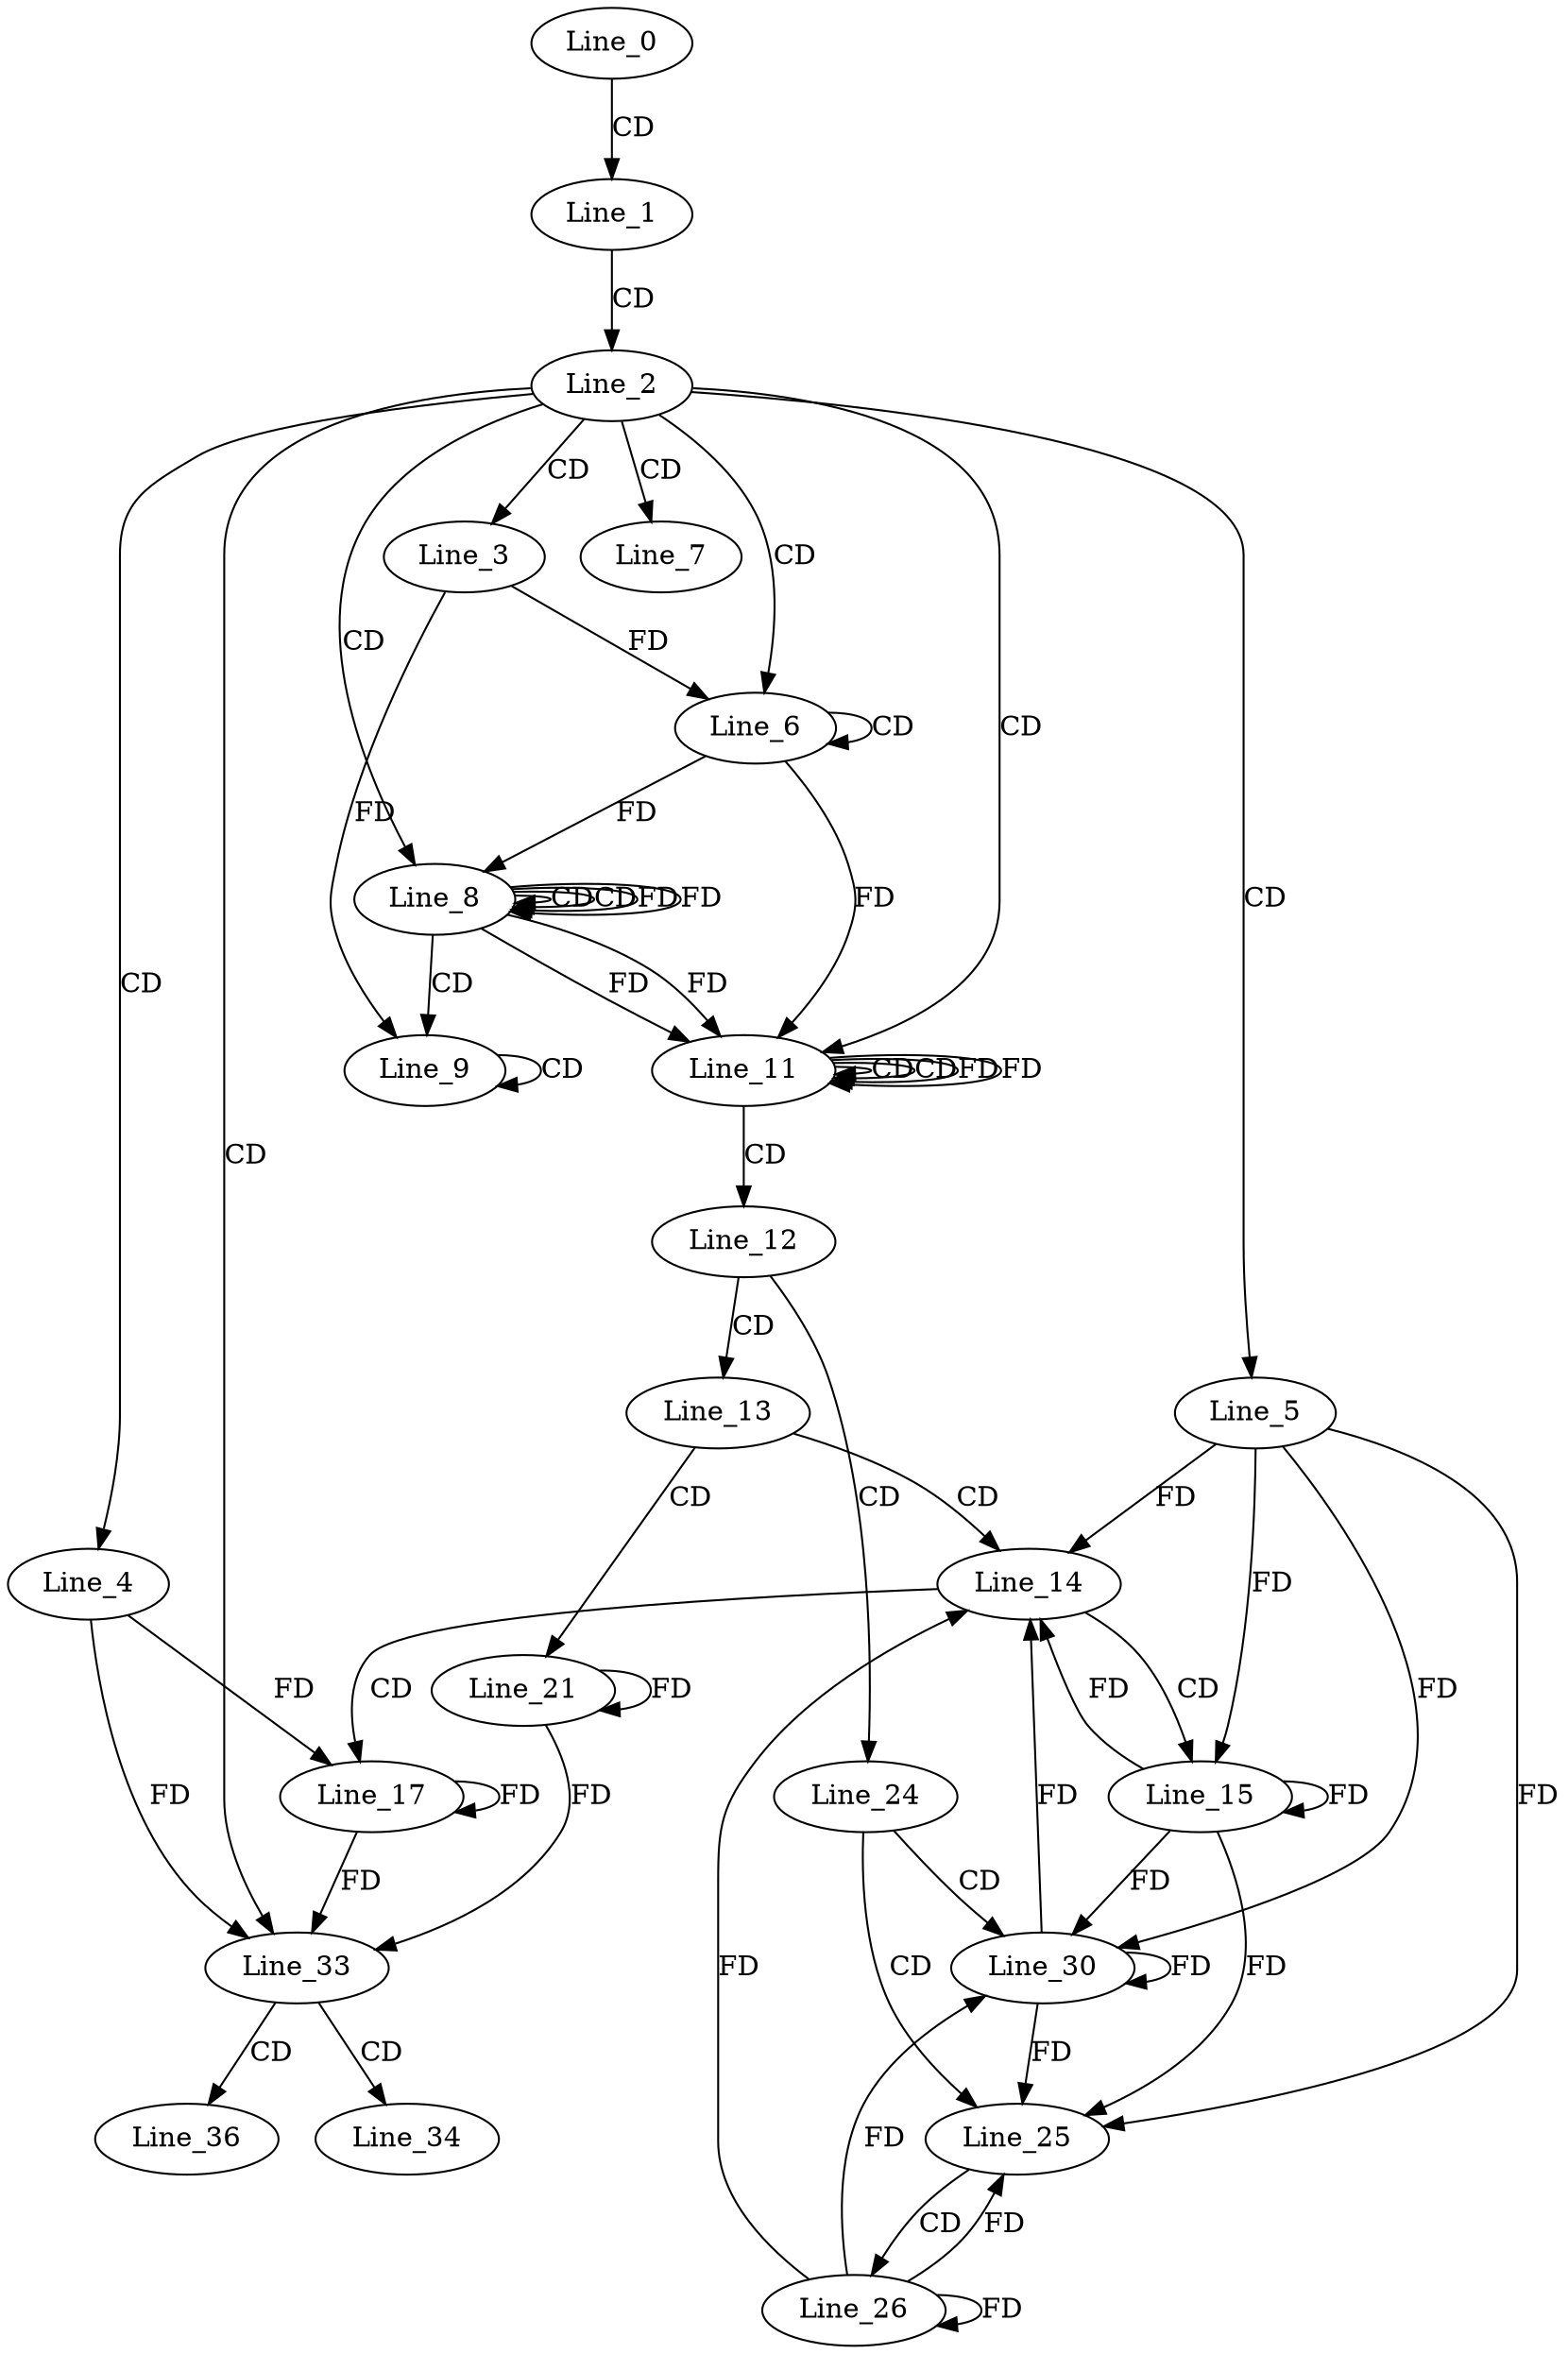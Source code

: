digraph G {
  Line_0;
  Line_1;
  Line_2;
  Line_3;
  Line_4;
  Line_5;
  Line_6;
  Line_6;
  Line_7;
  Line_8;
  Line_8;
  Line_8;
  Line_9;
  Line_9;
  Line_11;
  Line_11;
  Line_11;
  Line_12;
  Line_13;
  Line_14;
  Line_15;
  Line_17;
  Line_21;
  Line_24;
  Line_25;
  Line_26;
  Line_30;
  Line_33;
  Line_34;
  Line_36;
  Line_0 -> Line_1 [ label="CD" ];
  Line_1 -> Line_2 [ label="CD" ];
  Line_2 -> Line_3 [ label="CD" ];
  Line_2 -> Line_4 [ label="CD" ];
  Line_2 -> Line_5 [ label="CD" ];
  Line_2 -> Line_6 [ label="CD" ];
  Line_6 -> Line_6 [ label="CD" ];
  Line_3 -> Line_6 [ label="FD" ];
  Line_2 -> Line_7 [ label="CD" ];
  Line_2 -> Line_8 [ label="CD" ];
  Line_8 -> Line_8 [ label="CD" ];
  Line_6 -> Line_8 [ label="FD" ];
  Line_8 -> Line_8 [ label="CD" ];
  Line_8 -> Line_8 [ label="FD" ];
  Line_8 -> Line_9 [ label="CD" ];
  Line_9 -> Line_9 [ label="CD" ];
  Line_3 -> Line_9 [ label="FD" ];
  Line_2 -> Line_11 [ label="CD" ];
  Line_11 -> Line_11 [ label="CD" ];
  Line_8 -> Line_11 [ label="FD" ];
  Line_6 -> Line_11 [ label="FD" ];
  Line_11 -> Line_11 [ label="CD" ];
  Line_11 -> Line_11 [ label="FD" ];
  Line_8 -> Line_11 [ label="FD" ];
  Line_11 -> Line_12 [ label="CD" ];
  Line_12 -> Line_13 [ label="CD" ];
  Line_13 -> Line_14 [ label="CD" ];
  Line_5 -> Line_14 [ label="FD" ];
  Line_14 -> Line_15 [ label="CD" ];
  Line_15 -> Line_15 [ label="FD" ];
  Line_5 -> Line_15 [ label="FD" ];
  Line_14 -> Line_17 [ label="CD" ];
  Line_17 -> Line_17 [ label="FD" ];
  Line_4 -> Line_17 [ label="FD" ];
  Line_13 -> Line_21 [ label="CD" ];
  Line_21 -> Line_21 [ label="FD" ];
  Line_12 -> Line_24 [ label="CD" ];
  Line_24 -> Line_25 [ label="CD" ];
  Line_15 -> Line_25 [ label="FD" ];
  Line_5 -> Line_25 [ label="FD" ];
  Line_25 -> Line_26 [ label="CD" ];
  Line_26 -> Line_26 [ label="FD" ];
  Line_24 -> Line_30 [ label="CD" ];
  Line_15 -> Line_30 [ label="FD" ];
  Line_26 -> Line_30 [ label="FD" ];
  Line_30 -> Line_30 [ label="FD" ];
  Line_5 -> Line_30 [ label="FD" ];
  Line_2 -> Line_33 [ label="CD" ];
  Line_17 -> Line_33 [ label="FD" ];
  Line_21 -> Line_33 [ label="FD" ];
  Line_4 -> Line_33 [ label="FD" ];
  Line_33 -> Line_34 [ label="CD" ];
  Line_33 -> Line_36 [ label="CD" ];
  Line_8 -> Line_8 [ label="FD" ];
  Line_11 -> Line_11 [ label="FD" ];
  Line_15 -> Line_14 [ label="FD" ];
  Line_26 -> Line_14 [ label="FD" ];
  Line_30 -> Line_14 [ label="FD" ];
  Line_26 -> Line_25 [ label="FD" ];
  Line_30 -> Line_25 [ label="FD" ];
}
